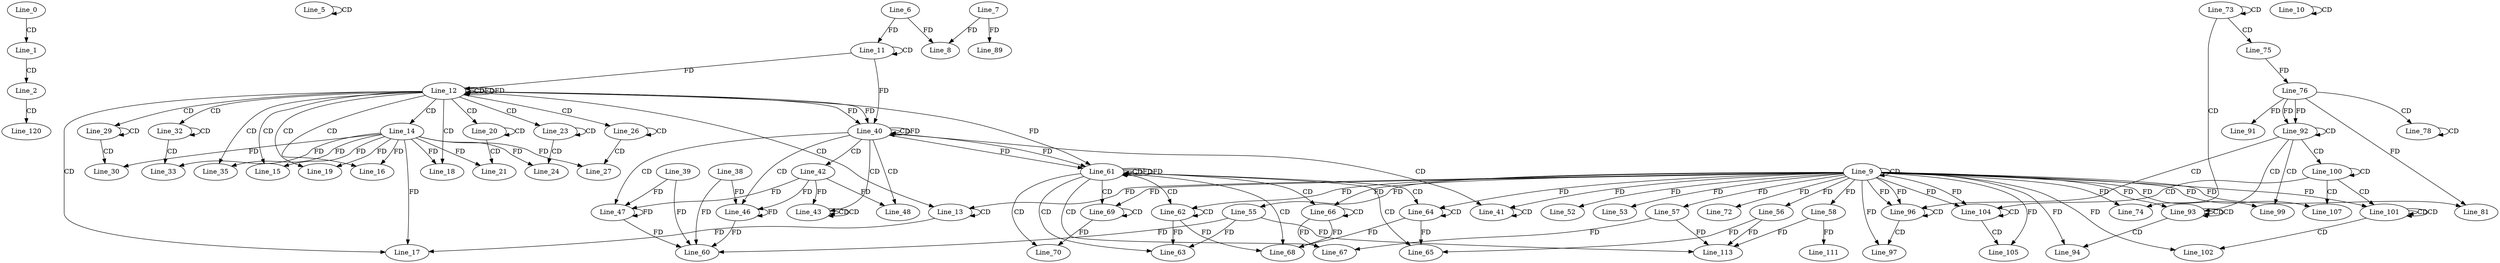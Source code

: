 digraph G {
  Line_0;
  Line_1;
  Line_2;
  Line_5;
  Line_5;
  Line_6;
  Line_8;
  Line_7;
  Line_9;
  Line_9;
  Line_10;
  Line_10;
  Line_11;
  Line_11;
  Line_12;
  Line_12;
  Line_12;
  Line_13;
  Line_13;
  Line_14;
  Line_15;
  Line_16;
  Line_17;
  Line_17;
  Line_18;
  Line_19;
  Line_20;
  Line_20;
  Line_21;
  Line_23;
  Line_23;
  Line_24;
  Line_26;
  Line_26;
  Line_27;
  Line_29;
  Line_29;
  Line_30;
  Line_32;
  Line_32;
  Line_33;
  Line_35;
  Line_40;
  Line_40;
  Line_40;
  Line_41;
  Line_41;
  Line_42;
  Line_43;
  Line_43;
  Line_43;
  Line_46;
  Line_38;
  Line_46;
  Line_47;
  Line_39;
  Line_47;
  Line_48;
  Line_52;
  Line_53;
  Line_55;
  Line_56;
  Line_57;
  Line_58;
  Line_55;
  Line_60;
  Line_60;
  Line_61;
  Line_61;
  Line_61;
  Line_62;
  Line_62;
  Line_63;
  Line_64;
  Line_64;
  Line_65;
  Line_56;
  Line_66;
  Line_66;
  Line_67;
  Line_57;
  Line_68;
  Line_69;
  Line_69;
  Line_70;
  Line_72;
  Line_73;
  Line_73;
  Line_74;
  Line_75;
  Line_76;
  Line_76;
  Line_78;
  Line_78;
  Line_81;
  Line_76;
  Line_81;
  Line_89;
  Line_91;
  Line_92;
  Line_92;
  Line_93;
  Line_93;
  Line_93;
  Line_94;
  Line_96;
  Line_96;
  Line_97;
  Line_97;
  Line_99;
  Line_100;
  Line_100;
  Line_101;
  Line_101;
  Line_101;
  Line_102;
  Line_104;
  Line_104;
  Line_105;
  Line_105;
  Line_107;
  Line_58;
  Line_111;
  Line_113;
  Line_120;
  Line_0 -> Line_1 [ label="CD" ];
  Line_1 -> Line_2 [ label="CD" ];
  Line_5 -> Line_5 [ label="CD" ];
  Line_6 -> Line_8 [ label="FD" ];
  Line_7 -> Line_8 [ label="FD" ];
  Line_9 -> Line_9 [ label="CD" ];
  Line_10 -> Line_10 [ label="CD" ];
  Line_11 -> Line_11 [ label="CD" ];
  Line_6 -> Line_11 [ label="FD" ];
  Line_11 -> Line_12 [ label="FD" ];
  Line_12 -> Line_12 [ label="CD" ];
  Line_12 -> Line_12 [ label="FD" ];
  Line_12 -> Line_13 [ label="CD" ];
  Line_13 -> Line_13 [ label="CD" ];
  Line_9 -> Line_13 [ label="FD" ];
  Line_12 -> Line_14 [ label="CD" ];
  Line_12 -> Line_15 [ label="CD" ];
  Line_14 -> Line_15 [ label="FD" ];
  Line_12 -> Line_16 [ label="CD" ];
  Line_14 -> Line_16 [ label="FD" ];
  Line_12 -> Line_17 [ label="CD" ];
  Line_14 -> Line_17 [ label="FD" ];
  Line_13 -> Line_17 [ label="FD" ];
  Line_12 -> Line_18 [ label="CD" ];
  Line_14 -> Line_18 [ label="FD" ];
  Line_12 -> Line_19 [ label="CD" ];
  Line_14 -> Line_19 [ label="FD" ];
  Line_12 -> Line_20 [ label="CD" ];
  Line_20 -> Line_20 [ label="CD" ];
  Line_20 -> Line_21 [ label="CD" ];
  Line_14 -> Line_21 [ label="FD" ];
  Line_12 -> Line_23 [ label="CD" ];
  Line_23 -> Line_23 [ label="CD" ];
  Line_23 -> Line_24 [ label="CD" ];
  Line_14 -> Line_24 [ label="FD" ];
  Line_12 -> Line_26 [ label="CD" ];
  Line_26 -> Line_26 [ label="CD" ];
  Line_26 -> Line_27 [ label="CD" ];
  Line_14 -> Line_27 [ label="FD" ];
  Line_12 -> Line_29 [ label="CD" ];
  Line_29 -> Line_29 [ label="CD" ];
  Line_29 -> Line_30 [ label="CD" ];
  Line_14 -> Line_30 [ label="FD" ];
  Line_12 -> Line_32 [ label="CD" ];
  Line_32 -> Line_32 [ label="CD" ];
  Line_32 -> Line_33 [ label="CD" ];
  Line_14 -> Line_33 [ label="FD" ];
  Line_12 -> Line_35 [ label="CD" ];
  Line_14 -> Line_35 [ label="FD" ];
  Line_12 -> Line_40 [ label="FD" ];
  Line_11 -> Line_40 [ label="FD" ];
  Line_40 -> Line_40 [ label="CD" ];
  Line_40 -> Line_40 [ label="FD" ];
  Line_12 -> Line_40 [ label="FD" ];
  Line_40 -> Line_41 [ label="CD" ];
  Line_41 -> Line_41 [ label="CD" ];
  Line_9 -> Line_41 [ label="FD" ];
  Line_40 -> Line_42 [ label="CD" ];
  Line_40 -> Line_43 [ label="CD" ];
  Line_43 -> Line_43 [ label="CD" ];
  Line_43 -> Line_43 [ label="CD" ];
  Line_42 -> Line_43 [ label="FD" ];
  Line_40 -> Line_46 [ label="CD" ];
  Line_46 -> Line_46 [ label="FD" ];
  Line_38 -> Line_46 [ label="FD" ];
  Line_42 -> Line_46 [ label="FD" ];
  Line_40 -> Line_47 [ label="CD" ];
  Line_47 -> Line_47 [ label="FD" ];
  Line_39 -> Line_47 [ label="FD" ];
  Line_42 -> Line_47 [ label="FD" ];
  Line_40 -> Line_48 [ label="CD" ];
  Line_42 -> Line_48 [ label="FD" ];
  Line_9 -> Line_52 [ label="FD" ];
  Line_9 -> Line_53 [ label="FD" ];
  Line_9 -> Line_55 [ label="FD" ];
  Line_9 -> Line_56 [ label="FD" ];
  Line_9 -> Line_57 [ label="FD" ];
  Line_9 -> Line_58 [ label="FD" ];
  Line_55 -> Line_60 [ label="FD" ];
  Line_46 -> Line_60 [ label="FD" ];
  Line_38 -> Line_60 [ label="FD" ];
  Line_47 -> Line_60 [ label="FD" ];
  Line_39 -> Line_60 [ label="FD" ];
  Line_40 -> Line_61 [ label="FD" ];
  Line_61 -> Line_61 [ label="CD" ];
  Line_61 -> Line_61 [ label="FD" ];
  Line_40 -> Line_61 [ label="FD" ];
  Line_12 -> Line_61 [ label="FD" ];
  Line_61 -> Line_62 [ label="CD" ];
  Line_62 -> Line_62 [ label="CD" ];
  Line_9 -> Line_62 [ label="FD" ];
  Line_61 -> Line_63 [ label="CD" ];
  Line_62 -> Line_63 [ label="FD" ];
  Line_55 -> Line_63 [ label="FD" ];
  Line_61 -> Line_64 [ label="CD" ];
  Line_64 -> Line_64 [ label="CD" ];
  Line_9 -> Line_64 [ label="FD" ];
  Line_61 -> Line_65 [ label="CD" ];
  Line_64 -> Line_65 [ label="FD" ];
  Line_56 -> Line_65 [ label="FD" ];
  Line_61 -> Line_66 [ label="CD" ];
  Line_66 -> Line_66 [ label="CD" ];
  Line_9 -> Line_66 [ label="FD" ];
  Line_61 -> Line_67 [ label="CD" ];
  Line_66 -> Line_67 [ label="FD" ];
  Line_57 -> Line_67 [ label="FD" ];
  Line_61 -> Line_68 [ label="CD" ];
  Line_62 -> Line_68 [ label="FD" ];
  Line_64 -> Line_68 [ label="FD" ];
  Line_66 -> Line_68 [ label="FD" ];
  Line_61 -> Line_69 [ label="CD" ];
  Line_69 -> Line_69 [ label="CD" ];
  Line_9 -> Line_69 [ label="FD" ];
  Line_61 -> Line_70 [ label="CD" ];
  Line_69 -> Line_70 [ label="FD" ];
  Line_9 -> Line_72 [ label="FD" ];
  Line_73 -> Line_73 [ label="CD" ];
  Line_73 -> Line_74 [ label="CD" ];
  Line_9 -> Line_74 [ label="FD" ];
  Line_73 -> Line_75 [ label="CD" ];
  Line_75 -> Line_76 [ label="FD" ];
  Line_76 -> Line_78 [ label="CD" ];
  Line_78 -> Line_78 [ label="CD" ];
  Line_9 -> Line_81 [ label="FD" ];
  Line_76 -> Line_81 [ label="FD" ];
  Line_7 -> Line_89 [ label="FD" ];
  Line_76 -> Line_91 [ label="FD" ];
  Line_76 -> Line_92 [ label="FD" ];
  Line_92 -> Line_92 [ label="CD" ];
  Line_76 -> Line_92 [ label="FD" ];
  Line_92 -> Line_93 [ label="CD" ];
  Line_93 -> Line_93 [ label="CD" ];
  Line_93 -> Line_93 [ label="CD" ];
  Line_9 -> Line_93 [ label="FD" ];
  Line_93 -> Line_94 [ label="CD" ];
  Line_9 -> Line_94 [ label="FD" ];
  Line_92 -> Line_96 [ label="CD" ];
  Line_9 -> Line_96 [ label="FD" ];
  Line_96 -> Line_96 [ label="CD" ];
  Line_9 -> Line_96 [ label="FD" ];
  Line_96 -> Line_97 [ label="CD" ];
  Line_9 -> Line_97 [ label="FD" ];
  Line_92 -> Line_99 [ label="CD" ];
  Line_9 -> Line_99 [ label="FD" ];
  Line_92 -> Line_100 [ label="CD" ];
  Line_100 -> Line_100 [ label="CD" ];
  Line_100 -> Line_101 [ label="CD" ];
  Line_101 -> Line_101 [ label="CD" ];
  Line_101 -> Line_101 [ label="CD" ];
  Line_9 -> Line_101 [ label="FD" ];
  Line_101 -> Line_102 [ label="CD" ];
  Line_9 -> Line_102 [ label="FD" ];
  Line_100 -> Line_104 [ label="CD" ];
  Line_9 -> Line_104 [ label="FD" ];
  Line_104 -> Line_104 [ label="CD" ];
  Line_9 -> Line_104 [ label="FD" ];
  Line_104 -> Line_105 [ label="CD" ];
  Line_9 -> Line_105 [ label="FD" ];
  Line_100 -> Line_107 [ label="CD" ];
  Line_9 -> Line_107 [ label="FD" ];
  Line_58 -> Line_111 [ label="FD" ];
  Line_55 -> Line_113 [ label="FD" ];
  Line_56 -> Line_113 [ label="FD" ];
  Line_57 -> Line_113 [ label="FD" ];
  Line_58 -> Line_113 [ label="FD" ];
  Line_2 -> Line_120 [ label="CD" ];
  Line_12 -> Line_12 [ label="FD" ];
  Line_61 -> Line_61 [ label="FD" ];
}
